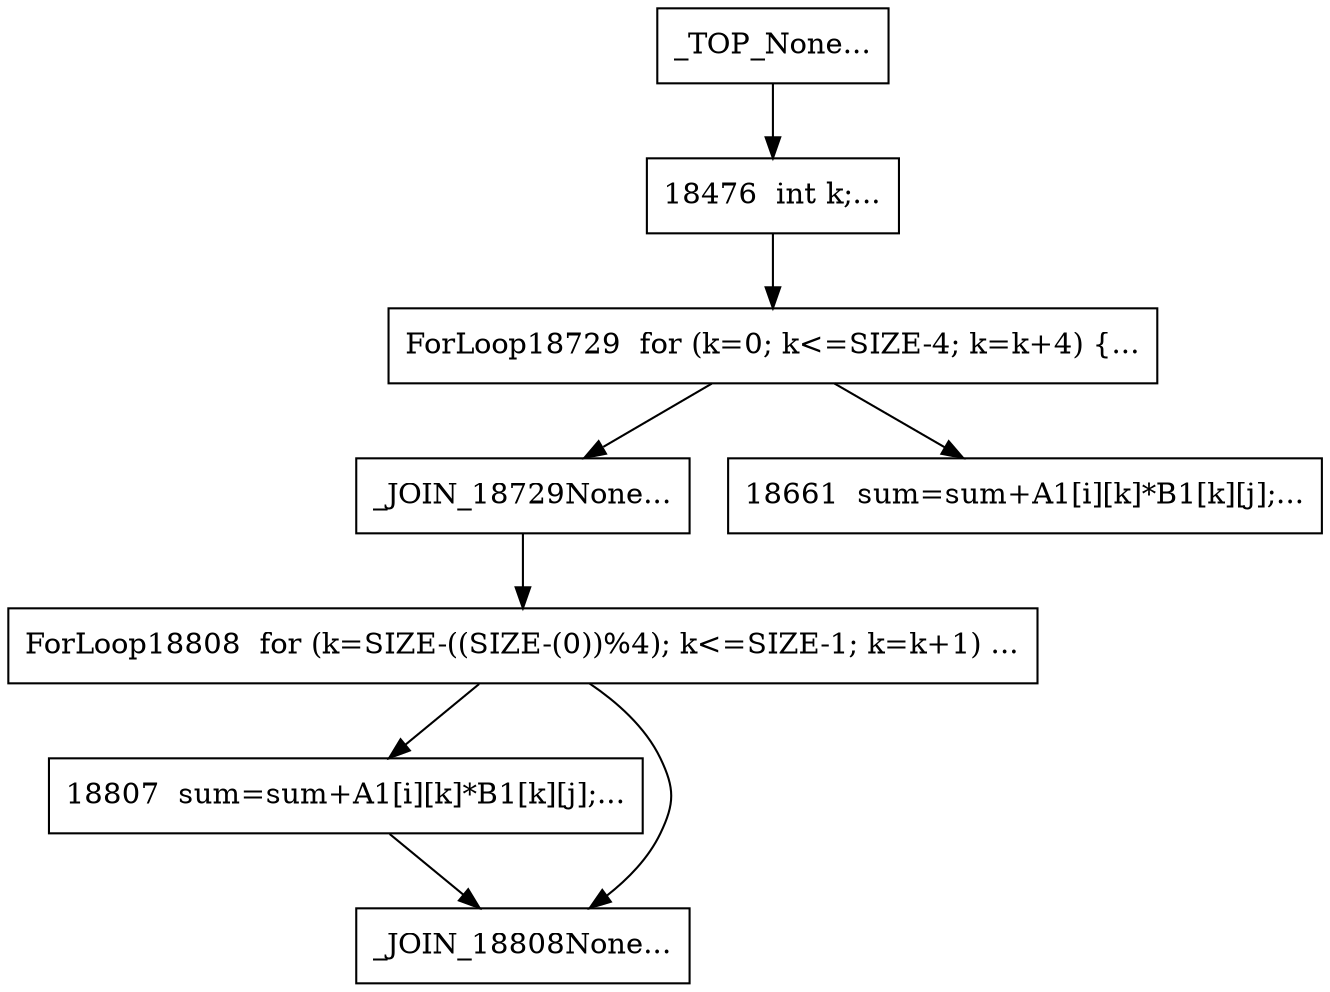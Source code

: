 digraph CFG {
	_JOIN_18729 [label="_JOIN_18729None...",shape=box];
	_JOIN_18729 -> ForLoop18808;
	ForLoop18808 [label="ForLoop18808  for (k=SIZE-((SIZE-(0))%4); k<=SIZE-1; k=k+1) ...",shape=box];
	ForLoop18808 -> 18807;
	ForLoop18808 -> _JOIN_18808;
	18807 [label="18807  sum=sum+A1[i][k]*B1[k][j];...",shape=box];
	18807 -> _JOIN_18808;
	_JOIN_18808 [label="_JOIN_18808None...",shape=box];
	18476 [label="18476  int k;...",shape=box];
	18476 -> ForLoop18729;
	ForLoop18729 [label="ForLoop18729  for (k=0; k<=SIZE-4; k=k+4) {...",shape=box];
	ForLoop18729 -> 18661;
	ForLoop18729 -> _JOIN_18729;
	18661 [label="18661  sum=sum+A1[i][k]*B1[k][j];...",shape=box];
	_TOP_ [label="_TOP_None...",shape=box];
	_TOP_ -> 18476;

}

